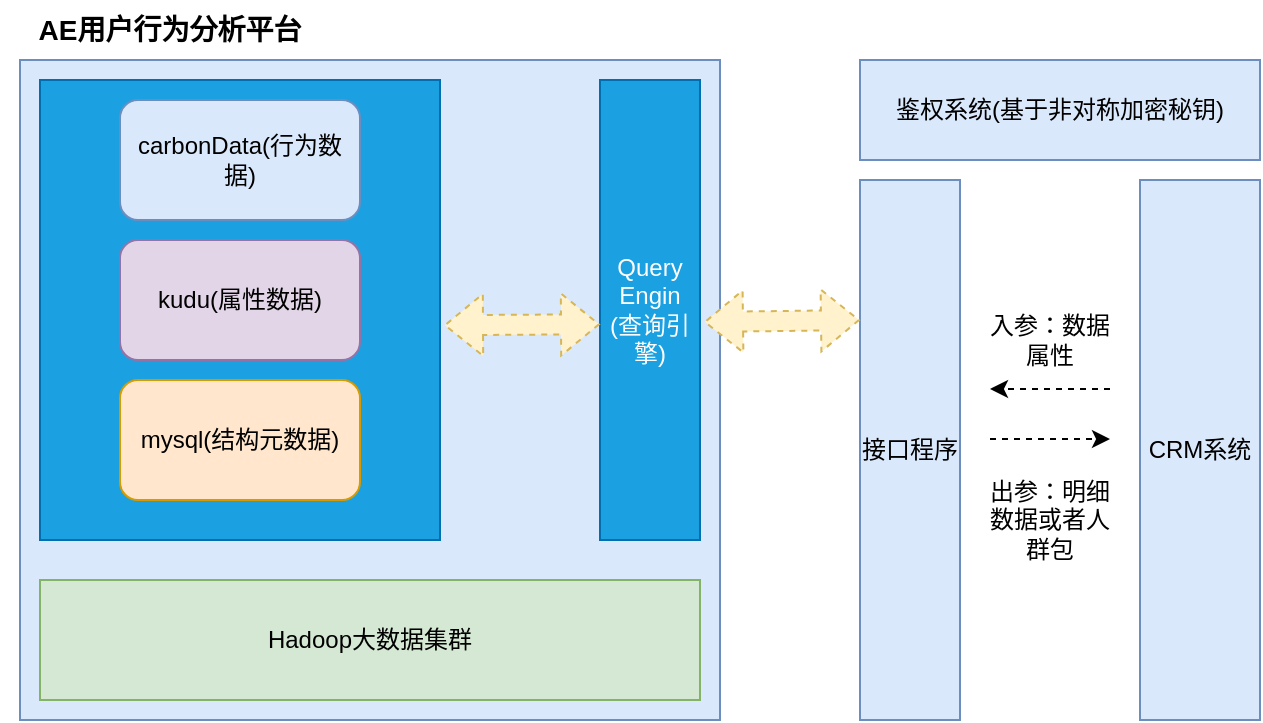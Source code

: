 <mxfile version="24.0.7" type="github">
  <diagram name="第 1 页" id="HZbxji-LXRyyVZfFe1fu">
    <mxGraphModel dx="978" dy="545" grid="1" gridSize="10" guides="1" tooltips="1" connect="1" arrows="1" fold="1" page="1" pageScale="1" pageWidth="1700" pageHeight="1100" math="0" shadow="0">
      <root>
        <mxCell id="0" />
        <mxCell id="1" parent="0" />
        <mxCell id="0x9lJMbSukGHkaMYRuMV-16" value="" style="rounded=0;whiteSpace=wrap;html=1;fillColor=#dae8fc;strokeColor=#6c8ebf;" vertex="1" parent="1">
          <mxGeometry x="150" y="100" width="350" height="330" as="geometry" />
        </mxCell>
        <mxCell id="0x9lJMbSukGHkaMYRuMV-1" value="" style="rounded=0;whiteSpace=wrap;html=1;fillColor=#1ba1e2;fontColor=#ffffff;strokeColor=#006EAF;" vertex="1" parent="1">
          <mxGeometry x="160" y="110" width="200" height="230" as="geometry" />
        </mxCell>
        <mxCell id="0x9lJMbSukGHkaMYRuMV-2" value="carbonData(行为数据)" style="rounded=1;whiteSpace=wrap;html=1;fillColor=#dae8fc;strokeColor=#6c8ebf;" vertex="1" parent="1">
          <mxGeometry x="200" y="120" width="120" height="60" as="geometry" />
        </mxCell>
        <mxCell id="0x9lJMbSukGHkaMYRuMV-3" value="kudu(属性数据)" style="rounded=1;whiteSpace=wrap;html=1;fillColor=#e1d5e7;strokeColor=#9673a6;" vertex="1" parent="1">
          <mxGeometry x="200" y="190" width="120" height="60" as="geometry" />
        </mxCell>
        <mxCell id="0x9lJMbSukGHkaMYRuMV-4" value="mysql(结构元数据)" style="rounded=1;whiteSpace=wrap;html=1;fillColor=#ffe6cc;strokeColor=#d79b00;" vertex="1" parent="1">
          <mxGeometry x="200" y="260" width="120" height="60" as="geometry" />
        </mxCell>
        <mxCell id="0x9lJMbSukGHkaMYRuMV-5" value="Query&lt;div&gt;Engin&lt;/div&gt;&lt;div&gt;(查询引擎)&lt;/div&gt;" style="rounded=0;whiteSpace=wrap;html=1;fillColor=#1ba1e2;fontColor=#ffffff;strokeColor=#006EAF;" vertex="1" parent="1">
          <mxGeometry x="440" y="110" width="50" height="230" as="geometry" />
        </mxCell>
        <mxCell id="0x9lJMbSukGHkaMYRuMV-6" value="接口程序" style="rounded=0;whiteSpace=wrap;html=1;fillColor=#dae8fc;strokeColor=#6c8ebf;" vertex="1" parent="1">
          <mxGeometry x="570" y="160" width="50" height="270" as="geometry" />
        </mxCell>
        <mxCell id="0x9lJMbSukGHkaMYRuMV-7" value="CRM系统" style="rounded=0;whiteSpace=wrap;html=1;fillColor=#dae8fc;strokeColor=#6c8ebf;" vertex="1" parent="1">
          <mxGeometry x="710" y="160" width="60" height="270" as="geometry" />
        </mxCell>
        <mxCell id="0x9lJMbSukGHkaMYRuMV-8" value="AE用户行为分析平台" style="text;html=1;align=center;verticalAlign=middle;whiteSpace=wrap;rounded=0;fontSize=14;fontStyle=1" vertex="1" parent="1">
          <mxGeometry x="140" y="70" width="170" height="30" as="geometry" />
        </mxCell>
        <mxCell id="0x9lJMbSukGHkaMYRuMV-10" value="" style="endArrow=classic;startArrow=classic;html=1;rounded=0;dashed=1;shape=flexArrow;entryX=0;entryY=0.531;entryDx=0;entryDy=0;entryPerimeter=0;exitX=1.01;exitY=0.533;exitDx=0;exitDy=0;exitPerimeter=0;fillColor=#fff2cc;strokeColor=#d6b656;" edge="1" parent="1" source="0x9lJMbSukGHkaMYRuMV-1" target="0x9lJMbSukGHkaMYRuMV-5">
          <mxGeometry width="100" height="100" relative="1" as="geometry">
            <mxPoint x="370" y="280" as="sourcePoint" />
            <mxPoint x="430" y="280" as="targetPoint" />
          </mxGeometry>
        </mxCell>
        <mxCell id="0x9lJMbSukGHkaMYRuMV-11" value="" style="endArrow=classic;startArrow=classic;html=1;rounded=0;dashed=1;shape=flexArrow;entryX=0;entryY=0.531;entryDx=0;entryDy=0;entryPerimeter=0;exitX=1.01;exitY=0.533;exitDx=0;exitDy=0;exitPerimeter=0;fillColor=#fff2cc;strokeColor=#d6b656;" edge="1" parent="1">
          <mxGeometry width="100" height="100" relative="1" as="geometry">
            <mxPoint x="492" y="231" as="sourcePoint" />
            <mxPoint x="570" y="230" as="targetPoint" />
          </mxGeometry>
        </mxCell>
        <mxCell id="0x9lJMbSukGHkaMYRuMV-13" value="入参：数据属性" style="text;html=1;align=center;verticalAlign=middle;whiteSpace=wrap;rounded=0;" vertex="1" parent="1">
          <mxGeometry x="630" y="220" width="70" height="40" as="geometry" />
        </mxCell>
        <mxCell id="0x9lJMbSukGHkaMYRuMV-14" value="出参：明细数据或者人群包" style="text;html=1;align=center;verticalAlign=middle;whiteSpace=wrap;rounded=0;" vertex="1" parent="1">
          <mxGeometry x="630" y="310" width="70" height="40" as="geometry" />
        </mxCell>
        <mxCell id="0x9lJMbSukGHkaMYRuMV-15" value="Hadoop大数据集群" style="rounded=0;whiteSpace=wrap;html=1;fillColor=#d5e8d4;strokeColor=#82b366;" vertex="1" parent="1">
          <mxGeometry x="160" y="360" width="330" height="60" as="geometry" />
        </mxCell>
        <mxCell id="0x9lJMbSukGHkaMYRuMV-18" value="鉴权系统(基于非对称加密秘钥)" style="rounded=0;whiteSpace=wrap;html=1;fillColor=#dae8fc;strokeColor=#6c8ebf;" vertex="1" parent="1">
          <mxGeometry x="570" y="100" width="200" height="50" as="geometry" />
        </mxCell>
        <mxCell id="0x9lJMbSukGHkaMYRuMV-21" value="" style="endArrow=classic;html=1;rounded=0;dashed=1;" edge="1" parent="1">
          <mxGeometry width="50" height="50" relative="1" as="geometry">
            <mxPoint x="695" y="264.5" as="sourcePoint" />
            <mxPoint x="635" y="264.5" as="targetPoint" />
          </mxGeometry>
        </mxCell>
        <mxCell id="0x9lJMbSukGHkaMYRuMV-28" value="" style="endArrow=classic;html=1;rounded=0;dashed=1;" edge="1" parent="1">
          <mxGeometry width="50" height="50" relative="1" as="geometry">
            <mxPoint x="635" y="289.5" as="sourcePoint" />
            <mxPoint x="695" y="289.5" as="targetPoint" />
          </mxGeometry>
        </mxCell>
      </root>
    </mxGraphModel>
  </diagram>
</mxfile>
